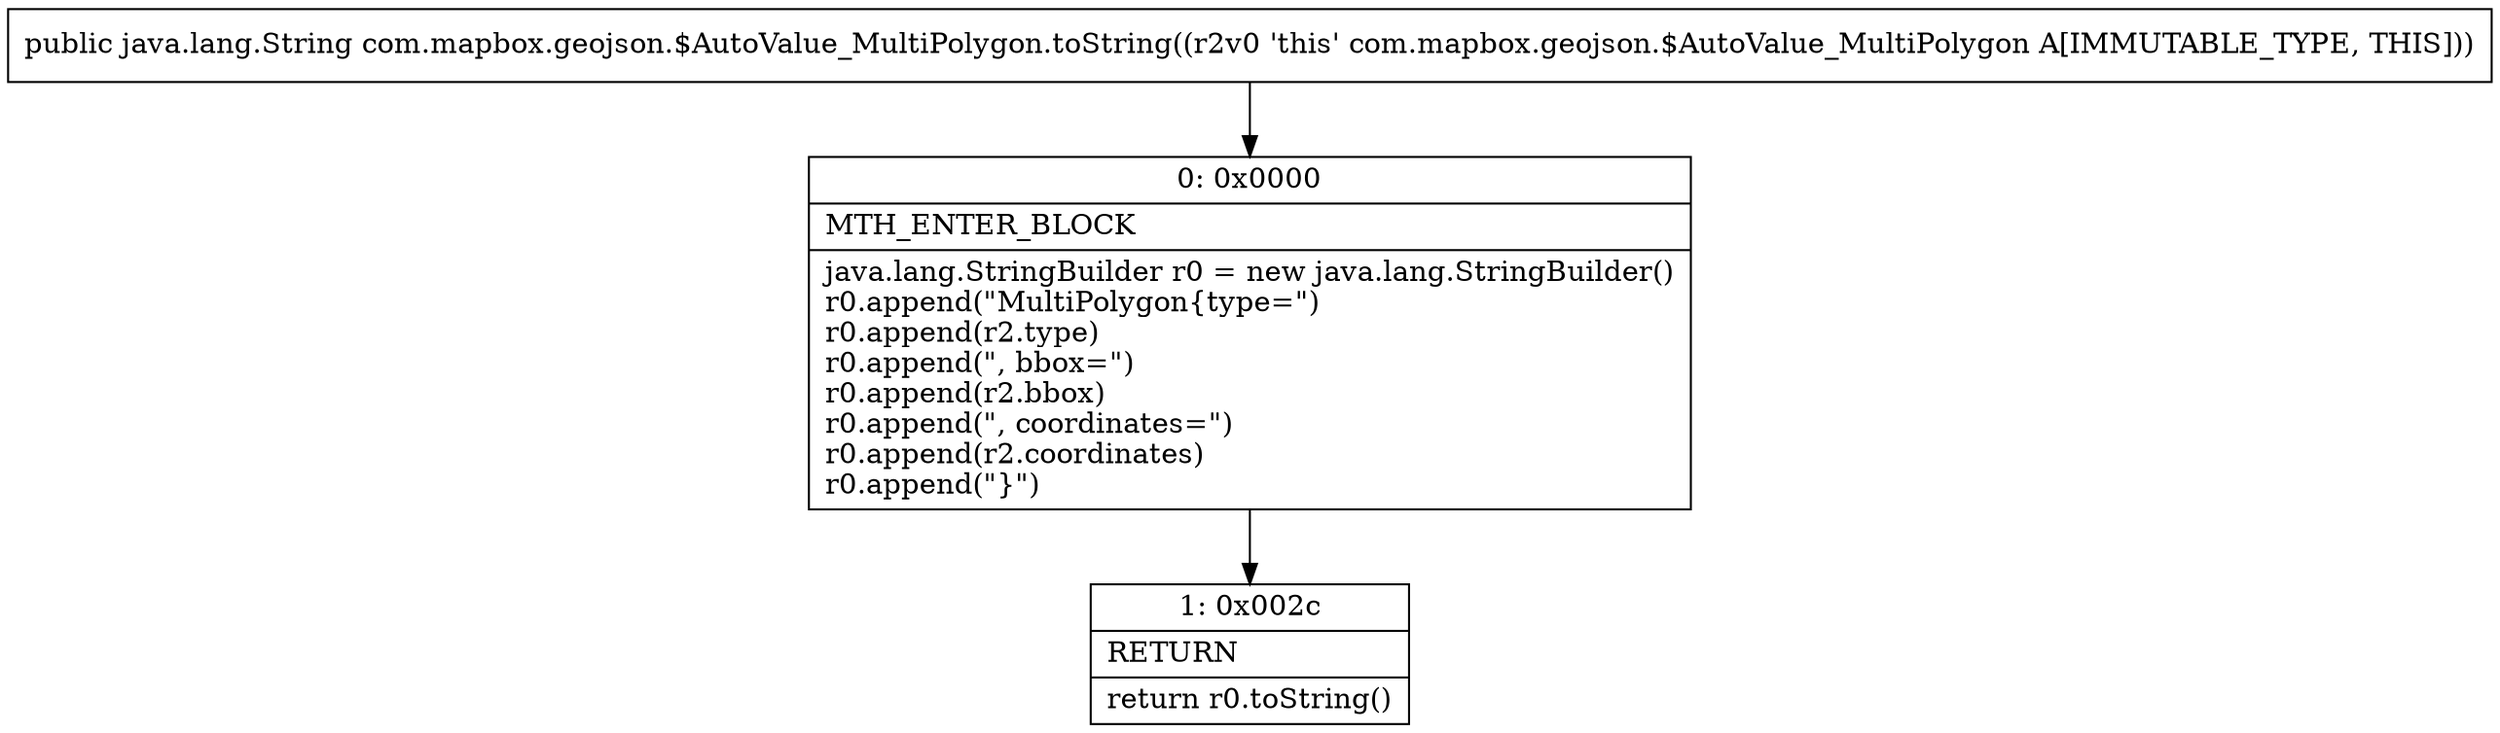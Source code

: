 digraph "CFG forcom.mapbox.geojson.$AutoValue_MultiPolygon.toString()Ljava\/lang\/String;" {
Node_0 [shape=record,label="{0\:\ 0x0000|MTH_ENTER_BLOCK\l|java.lang.StringBuilder r0 = new java.lang.StringBuilder()\lr0.append(\"MultiPolygon\{type=\")\lr0.append(r2.type)\lr0.append(\", bbox=\")\lr0.append(r2.bbox)\lr0.append(\", coordinates=\")\lr0.append(r2.coordinates)\lr0.append(\"\}\")\l}"];
Node_1 [shape=record,label="{1\:\ 0x002c|RETURN\l|return r0.toString()\l}"];
MethodNode[shape=record,label="{public java.lang.String com.mapbox.geojson.$AutoValue_MultiPolygon.toString((r2v0 'this' com.mapbox.geojson.$AutoValue_MultiPolygon A[IMMUTABLE_TYPE, THIS])) }"];
MethodNode -> Node_0;
Node_0 -> Node_1;
}

